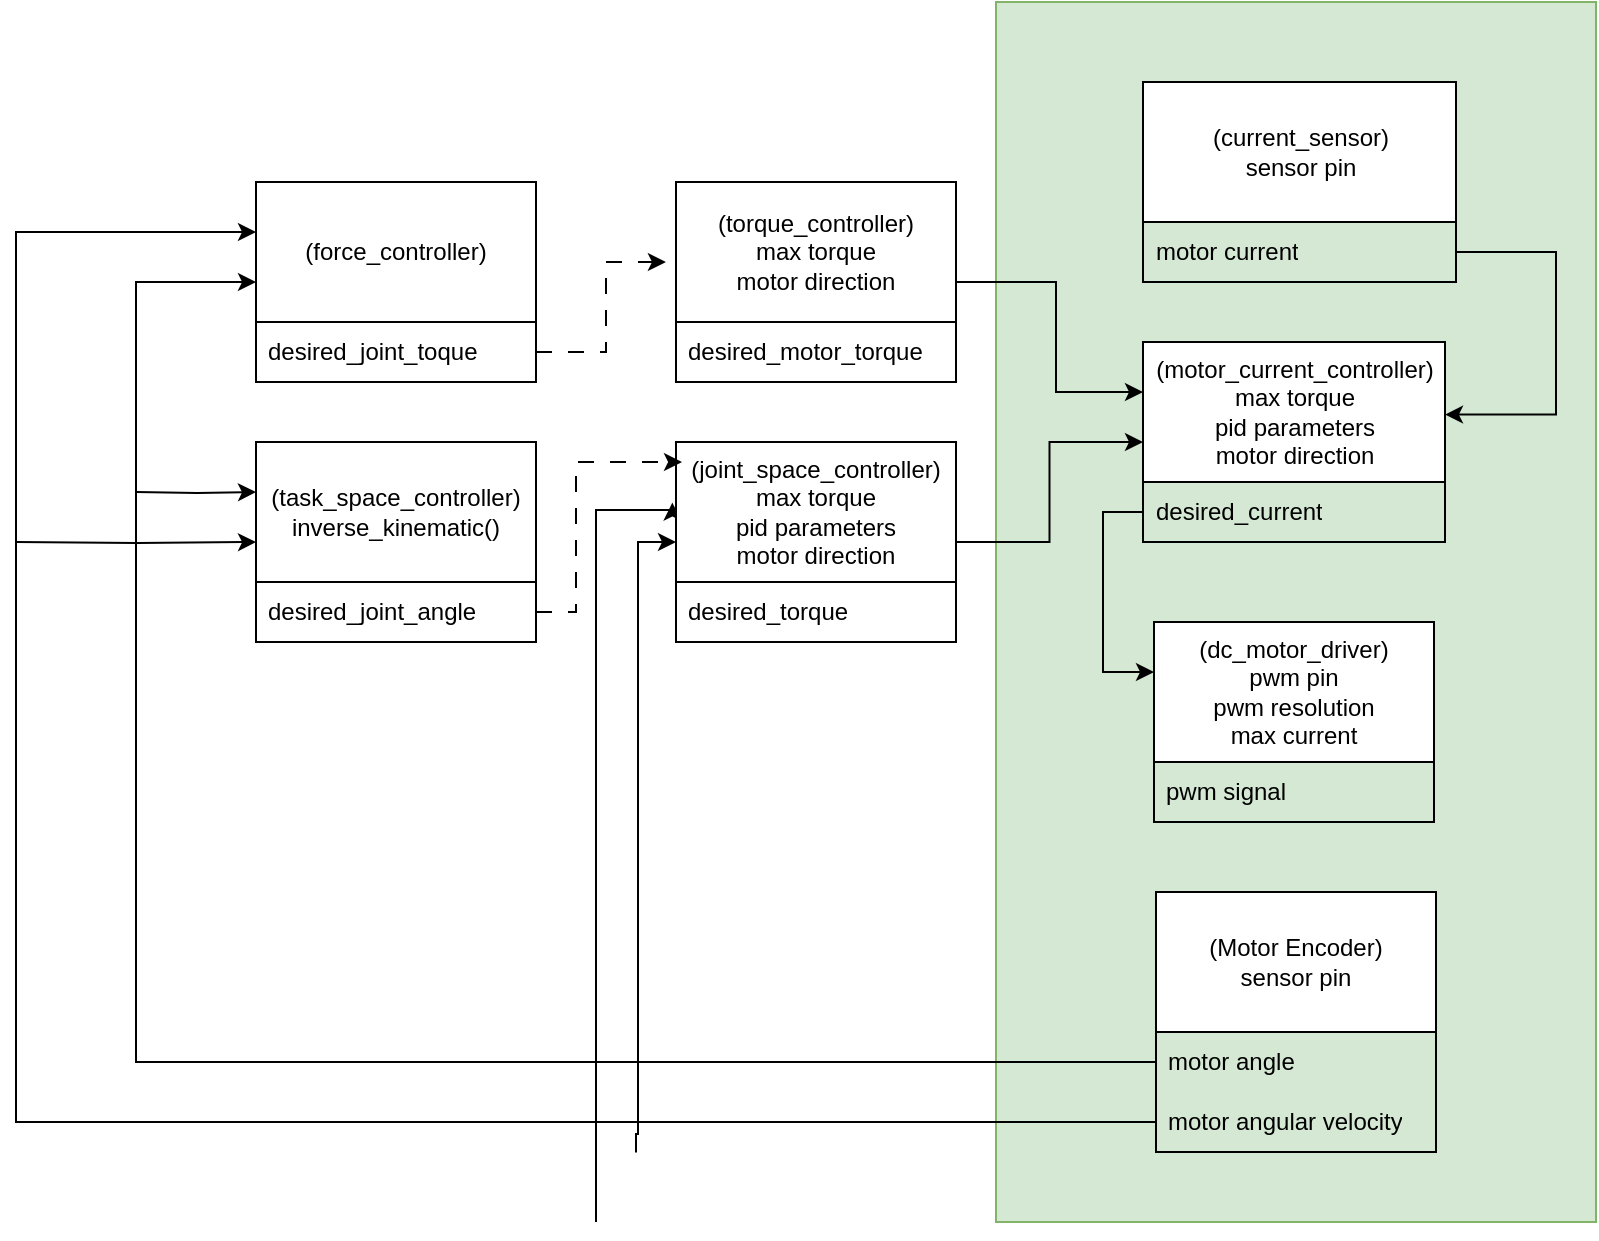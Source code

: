 <mxfile version="22.1.16" type="github">
  <diagram name="Page-1" id="DlFzQsnIKA9ZiB27n3Mt">
    <mxGraphModel dx="2317" dy="780" grid="1" gridSize="10" guides="1" tooltips="1" connect="1" arrows="1" fold="1" page="1" pageScale="1" pageWidth="850" pageHeight="1100" math="0" shadow="0">
      <root>
        <mxCell id="0" />
        <mxCell id="1" parent="0" />
        <mxCell id="I6wAZpbOmi5jrmN-gjg5-74" value="" style="rounded=0;whiteSpace=wrap;html=1;fillColor=#d5e8d4;strokeColor=#82b366;" vertex="1" parent="1">
          <mxGeometry x="-300" y="40" width="300" height="610" as="geometry" />
        </mxCell>
        <mxCell id="I6wAZpbOmi5jrmN-gjg5-31" value="(Motor Encoder)&lt;br&gt;sensor pin" style="swimlane;fontStyle=0;childLayout=stackLayout;horizontal=1;startSize=70;horizontalStack=0;resizeParent=1;resizeParentMax=0;resizeLast=0;collapsible=1;marginBottom=0;whiteSpace=wrap;html=1;" vertex="1" parent="1">
          <mxGeometry x="-220" y="485" width="140" height="130" as="geometry" />
        </mxCell>
        <mxCell id="I6wAZpbOmi5jrmN-gjg5-32" value="motor angle" style="text;strokeColor=none;fillColor=none;align=left;verticalAlign=middle;spacingLeft=4;spacingRight=4;overflow=hidden;points=[[0,0.5],[1,0.5]];portConstraint=eastwest;rotatable=0;whiteSpace=wrap;html=1;" vertex="1" parent="I6wAZpbOmi5jrmN-gjg5-31">
          <mxGeometry y="70" width="140" height="30" as="geometry" />
        </mxCell>
        <mxCell id="I6wAZpbOmi5jrmN-gjg5-33" value="motor angular velocity" style="text;strokeColor=none;fillColor=none;align=left;verticalAlign=middle;spacingLeft=4;spacingRight=4;overflow=hidden;points=[[0,0.5],[1,0.5]];portConstraint=eastwest;rotatable=0;whiteSpace=wrap;html=1;" vertex="1" parent="I6wAZpbOmi5jrmN-gjg5-31">
          <mxGeometry y="100" width="140" height="30" as="geometry" />
        </mxCell>
        <mxCell id="I6wAZpbOmi5jrmN-gjg5-36" value="(dc_motor_driver)&lt;br&gt;pwm pin&lt;br&gt;pwm resolution&lt;br&gt;max current" style="swimlane;fontStyle=0;childLayout=stackLayout;horizontal=1;startSize=70;horizontalStack=0;resizeParent=1;resizeParentMax=0;resizeLast=0;collapsible=1;marginBottom=0;whiteSpace=wrap;html=1;" vertex="1" parent="1">
          <mxGeometry x="-221" y="350" width="140" height="100" as="geometry" />
        </mxCell>
        <mxCell id="I6wAZpbOmi5jrmN-gjg5-37" value="pwm signal" style="text;strokeColor=none;fillColor=none;align=left;verticalAlign=middle;spacingLeft=4;spacingRight=4;overflow=hidden;points=[[0,0.5],[1,0.5]];portConstraint=eastwest;rotatable=0;whiteSpace=wrap;html=1;" vertex="1" parent="I6wAZpbOmi5jrmN-gjg5-36">
          <mxGeometry y="70" width="140" height="30" as="geometry" />
        </mxCell>
        <mxCell id="I6wAZpbOmi5jrmN-gjg5-39" value="(current_sensor)&lt;br&gt;sensor pin" style="swimlane;fontStyle=0;childLayout=stackLayout;horizontal=1;startSize=70;horizontalStack=0;resizeParent=1;resizeParentMax=0;resizeLast=0;collapsible=1;marginBottom=0;whiteSpace=wrap;html=1;" vertex="1" parent="1">
          <mxGeometry x="-226.5" y="80" width="156.5" height="100" as="geometry" />
        </mxCell>
        <mxCell id="I6wAZpbOmi5jrmN-gjg5-40" value="motor current" style="text;strokeColor=none;fillColor=none;align=left;verticalAlign=middle;spacingLeft=4;spacingRight=4;overflow=hidden;points=[[0,0.5],[1,0.5]];portConstraint=eastwest;rotatable=0;whiteSpace=wrap;html=1;" vertex="1" parent="I6wAZpbOmi5jrmN-gjg5-39">
          <mxGeometry y="70" width="156.5" height="30" as="geometry" />
        </mxCell>
        <mxCell id="I6wAZpbOmi5jrmN-gjg5-41" value="(motor_current_controller)&lt;br&gt;max torque&lt;br&gt;pid parameters&lt;br&gt;motor direction" style="swimlane;fontStyle=0;childLayout=stackLayout;horizontal=1;startSize=70;horizontalStack=0;resizeParent=1;resizeParentMax=0;resizeLast=0;collapsible=1;marginBottom=0;whiteSpace=wrap;html=1;" vertex="1" parent="1">
          <mxGeometry x="-226.5" y="210" width="151" height="100" as="geometry" />
        </mxCell>
        <mxCell id="I6wAZpbOmi5jrmN-gjg5-42" value="desired_current" style="text;strokeColor=none;fillColor=none;align=left;verticalAlign=middle;spacingLeft=4;spacingRight=4;overflow=hidden;points=[[0,0.5],[1,0.5]];portConstraint=eastwest;rotatable=0;whiteSpace=wrap;html=1;" vertex="1" parent="I6wAZpbOmi5jrmN-gjg5-41">
          <mxGeometry y="70" width="151" height="30" as="geometry" />
        </mxCell>
        <mxCell id="I6wAZpbOmi5jrmN-gjg5-44" style="edgeStyle=orthogonalEdgeStyle;rounded=0;orthogonalLoop=1;jettySize=auto;html=1;exitX=0;exitY=0.5;exitDx=0;exitDy=0;entryX=0;entryY=0.25;entryDx=0;entryDy=0;" edge="1" parent="1" source="I6wAZpbOmi5jrmN-gjg5-42" target="I6wAZpbOmi5jrmN-gjg5-36">
          <mxGeometry relative="1" as="geometry" />
        </mxCell>
        <mxCell id="I6wAZpbOmi5jrmN-gjg5-70" style="edgeStyle=orthogonalEdgeStyle;rounded=0;orthogonalLoop=1;jettySize=auto;html=1;exitX=1;exitY=0.5;exitDx=0;exitDy=0;entryX=0;entryY=0.25;entryDx=0;entryDy=0;" edge="1" parent="1" source="I6wAZpbOmi5jrmN-gjg5-51" target="I6wAZpbOmi5jrmN-gjg5-41">
          <mxGeometry relative="1" as="geometry">
            <Array as="points">
              <mxPoint x="-270" y="180" />
              <mxPoint x="-270" y="235" />
            </Array>
          </mxGeometry>
        </mxCell>
        <mxCell id="I6wAZpbOmi5jrmN-gjg5-51" value="(torque_controller)&lt;br&gt;max torque&lt;br&gt;motor direction" style="swimlane;fontStyle=0;childLayout=stackLayout;horizontal=1;startSize=70;horizontalStack=0;resizeParent=1;resizeParentMax=0;resizeLast=0;collapsible=1;marginBottom=0;whiteSpace=wrap;html=1;" vertex="1" parent="1">
          <mxGeometry x="-460" y="130" width="140" height="100" as="geometry" />
        </mxCell>
        <mxCell id="I6wAZpbOmi5jrmN-gjg5-52" value="desired_motor_torque" style="text;strokeColor=none;fillColor=none;align=left;verticalAlign=middle;spacingLeft=4;spacingRight=4;overflow=hidden;points=[[0,0.5],[1,0.5]];portConstraint=eastwest;rotatable=0;whiteSpace=wrap;html=1;" vertex="1" parent="I6wAZpbOmi5jrmN-gjg5-51">
          <mxGeometry y="70" width="140" height="30" as="geometry" />
        </mxCell>
        <mxCell id="I6wAZpbOmi5jrmN-gjg5-56" value="(force_controller)&lt;br&gt;" style="swimlane;fontStyle=0;childLayout=stackLayout;horizontal=1;startSize=70;horizontalStack=0;resizeParent=1;resizeParentMax=0;resizeLast=0;collapsible=1;marginBottom=0;whiteSpace=wrap;html=1;" vertex="1" parent="1">
          <mxGeometry x="-670" y="130" width="140" height="100" as="geometry" />
        </mxCell>
        <mxCell id="I6wAZpbOmi5jrmN-gjg5-57" value="desired_joint_toque" style="text;strokeColor=none;fillColor=none;align=left;verticalAlign=middle;spacingLeft=4;spacingRight=4;overflow=hidden;points=[[0,0.5],[1,0.5]];portConstraint=eastwest;rotatable=0;whiteSpace=wrap;html=1;" vertex="1" parent="I6wAZpbOmi5jrmN-gjg5-56">
          <mxGeometry y="70" width="140" height="30" as="geometry" />
        </mxCell>
        <mxCell id="I6wAZpbOmi5jrmN-gjg5-58" style="edgeStyle=orthogonalEdgeStyle;rounded=0;orthogonalLoop=1;jettySize=auto;html=1;exitX=0;exitY=0.5;exitDx=0;exitDy=0;entryX=0;entryY=0.5;entryDx=0;entryDy=0;" edge="1" parent="1" source="I6wAZpbOmi5jrmN-gjg5-32" target="I6wAZpbOmi5jrmN-gjg5-56">
          <mxGeometry relative="1" as="geometry">
            <Array as="points">
              <mxPoint x="-730" y="570" />
              <mxPoint x="-730" y="180" />
            </Array>
          </mxGeometry>
        </mxCell>
        <mxCell id="I6wAZpbOmi5jrmN-gjg5-59" style="edgeStyle=orthogonalEdgeStyle;rounded=0;orthogonalLoop=1;jettySize=auto;html=1;exitX=0;exitY=0.5;exitDx=0;exitDy=0;entryX=0;entryY=0.25;entryDx=0;entryDy=0;" edge="1" parent="1" source="I6wAZpbOmi5jrmN-gjg5-33" target="I6wAZpbOmi5jrmN-gjg5-56">
          <mxGeometry relative="1" as="geometry">
            <Array as="points">
              <mxPoint x="-790" y="600" />
              <mxPoint x="-790" y="155" />
            </Array>
          </mxGeometry>
        </mxCell>
        <mxCell id="I6wAZpbOmi5jrmN-gjg5-60" style="edgeStyle=orthogonalEdgeStyle;rounded=0;orthogonalLoop=1;jettySize=auto;html=1;exitX=1;exitY=0.5;exitDx=0;exitDy=0;entryX=-0.036;entryY=0.4;entryDx=0;entryDy=0;entryPerimeter=0;dashed=1;dashPattern=8 8;" edge="1" parent="1" source="I6wAZpbOmi5jrmN-gjg5-57" target="I6wAZpbOmi5jrmN-gjg5-51">
          <mxGeometry relative="1" as="geometry" />
        </mxCell>
        <mxCell id="I6wAZpbOmi5jrmN-gjg5-61" style="edgeStyle=orthogonalEdgeStyle;rounded=0;orthogonalLoop=1;jettySize=auto;html=1;exitX=1;exitY=0.5;exitDx=0;exitDy=0;entryX=1;entryY=0.363;entryDx=0;entryDy=0;entryPerimeter=0;" edge="1" parent="1" source="I6wAZpbOmi5jrmN-gjg5-40" target="I6wAZpbOmi5jrmN-gjg5-41">
          <mxGeometry relative="1" as="geometry">
            <Array as="points">
              <mxPoint x="-20" y="165" />
              <mxPoint x="-20" y="246" />
            </Array>
          </mxGeometry>
        </mxCell>
        <mxCell id="I6wAZpbOmi5jrmN-gjg5-67" style="edgeStyle=orthogonalEdgeStyle;rounded=0;orthogonalLoop=1;jettySize=auto;html=1;exitX=1;exitY=0.5;exitDx=0;exitDy=0;entryX=0;entryY=0.5;entryDx=0;entryDy=0;" edge="1" parent="1" source="I6wAZpbOmi5jrmN-gjg5-62" target="I6wAZpbOmi5jrmN-gjg5-41">
          <mxGeometry relative="1" as="geometry" />
        </mxCell>
        <mxCell id="I6wAZpbOmi5jrmN-gjg5-71" style="edgeStyle=orthogonalEdgeStyle;rounded=0;orthogonalLoop=1;jettySize=auto;html=1;" edge="1" parent="1" target="I6wAZpbOmi5jrmN-gjg5-62">
          <mxGeometry relative="1" as="geometry">
            <mxPoint x="-470" y="294.75" as="targetPoint" />
            <mxPoint x="-480" y="615.25" as="sourcePoint" />
            <Array as="points">
              <mxPoint x="-480" y="606" />
              <mxPoint x="-479" y="295" />
            </Array>
          </mxGeometry>
        </mxCell>
        <mxCell id="I6wAZpbOmi5jrmN-gjg5-73" style="edgeStyle=orthogonalEdgeStyle;rounded=0;orthogonalLoop=1;jettySize=auto;html=1;entryX=-0.013;entryY=0.303;entryDx=0;entryDy=0;entryPerimeter=0;" edge="1" parent="1" target="I6wAZpbOmi5jrmN-gjg5-62">
          <mxGeometry relative="1" as="geometry">
            <mxPoint x="-500" y="650" as="sourcePoint" />
            <Array as="points">
              <mxPoint x="-500" y="294" />
              <mxPoint x="-462" y="294" />
            </Array>
          </mxGeometry>
        </mxCell>
        <mxCell id="I6wAZpbOmi5jrmN-gjg5-62" value="(joint_space_controller)&lt;br&gt;max torque&lt;br&gt;pid parameters&lt;br&gt;motor direction" style="swimlane;fontStyle=0;childLayout=stackLayout;horizontal=1;startSize=70;horizontalStack=0;resizeParent=1;resizeParentMax=0;resizeLast=0;collapsible=1;marginBottom=0;whiteSpace=wrap;html=1;" vertex="1" parent="1">
          <mxGeometry x="-460" y="260" width="140" height="100" as="geometry" />
        </mxCell>
        <mxCell id="I6wAZpbOmi5jrmN-gjg5-63" value="desired_torque" style="text;strokeColor=none;fillColor=none;align=left;verticalAlign=middle;spacingLeft=4;spacingRight=4;overflow=hidden;points=[[0,0.5],[1,0.5]];portConstraint=eastwest;rotatable=0;whiteSpace=wrap;html=1;" vertex="1" parent="I6wAZpbOmi5jrmN-gjg5-62">
          <mxGeometry y="70" width="140" height="30" as="geometry" />
        </mxCell>
        <mxCell id="I6wAZpbOmi5jrmN-gjg5-68" style="edgeStyle=orthogonalEdgeStyle;rounded=0;orthogonalLoop=1;jettySize=auto;html=1;entryX=0;entryY=0.25;entryDx=0;entryDy=0;" edge="1" parent="1" target="I6wAZpbOmi5jrmN-gjg5-64">
          <mxGeometry relative="1" as="geometry">
            <mxPoint x="-730" y="285" as="sourcePoint" />
          </mxGeometry>
        </mxCell>
        <mxCell id="I6wAZpbOmi5jrmN-gjg5-69" style="edgeStyle=orthogonalEdgeStyle;rounded=0;orthogonalLoop=1;jettySize=auto;html=1;entryX=0;entryY=0.5;entryDx=0;entryDy=0;" edge="1" parent="1" target="I6wAZpbOmi5jrmN-gjg5-64">
          <mxGeometry relative="1" as="geometry">
            <mxPoint x="-790" y="310" as="sourcePoint" />
          </mxGeometry>
        </mxCell>
        <mxCell id="I6wAZpbOmi5jrmN-gjg5-64" value="(task_space_controller)&lt;br&gt;inverse_kinematic()" style="swimlane;fontStyle=0;childLayout=stackLayout;horizontal=1;startSize=70;horizontalStack=0;resizeParent=1;resizeParentMax=0;resizeLast=0;collapsible=1;marginBottom=0;whiteSpace=wrap;html=1;" vertex="1" parent="1">
          <mxGeometry x="-670" y="260" width="140" height="100" as="geometry" />
        </mxCell>
        <mxCell id="I6wAZpbOmi5jrmN-gjg5-65" value="desired_joint_angle" style="text;strokeColor=none;fillColor=none;align=left;verticalAlign=middle;spacingLeft=4;spacingRight=4;overflow=hidden;points=[[0,0.5],[1,0.5]];portConstraint=eastwest;rotatable=0;whiteSpace=wrap;html=1;" vertex="1" parent="I6wAZpbOmi5jrmN-gjg5-64">
          <mxGeometry y="70" width="140" height="30" as="geometry" />
        </mxCell>
        <mxCell id="I6wAZpbOmi5jrmN-gjg5-66" style="edgeStyle=orthogonalEdgeStyle;rounded=0;orthogonalLoop=1;jettySize=auto;html=1;exitX=1;exitY=0.5;exitDx=0;exitDy=0;dashed=1;dashPattern=8 8;" edge="1" parent="1" source="I6wAZpbOmi5jrmN-gjg5-65">
          <mxGeometry relative="1" as="geometry">
            <mxPoint x="-457" y="270" as="targetPoint" />
            <Array as="points">
              <mxPoint x="-510" y="345" />
              <mxPoint x="-510" y="270" />
              <mxPoint x="-457" y="270" />
            </Array>
          </mxGeometry>
        </mxCell>
      </root>
    </mxGraphModel>
  </diagram>
</mxfile>
